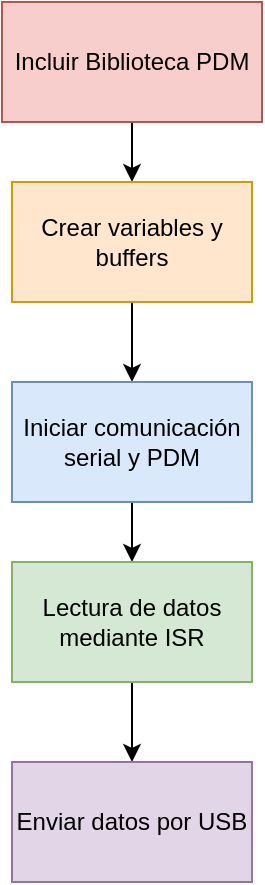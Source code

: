 <mxfile version="22.0.2" type="device" pages="2">
  <diagram name="Diagrama1" id="ZGacUDwTPWCcH7QmUrja">
    <mxGraphModel dx="1034" dy="612" grid="1" gridSize="10" guides="1" tooltips="1" connect="1" arrows="1" fold="1" page="1" pageScale="1" pageWidth="827" pageHeight="1169" math="0" shadow="0">
      <root>
        <mxCell id="0" />
        <mxCell id="1" parent="0" />
        <mxCell id="cPry1aEU6FZ5ElTkHZyO-3" value="" style="edgeStyle=orthogonalEdgeStyle;rounded=0;orthogonalLoop=1;jettySize=auto;html=1;" edge="1" parent="1" source="cPry1aEU6FZ5ElTkHZyO-1" target="cPry1aEU6FZ5ElTkHZyO-2">
          <mxGeometry relative="1" as="geometry" />
        </mxCell>
        <mxCell id="cPry1aEU6FZ5ElTkHZyO-1" value="Incluir Biblioteca PDM" style="rounded=0;whiteSpace=wrap;html=1;fillColor=#f8cecc;strokeColor=#b85450;" vertex="1" parent="1">
          <mxGeometry x="340" y="30" width="130" height="60" as="geometry" />
        </mxCell>
        <mxCell id="cPry1aEU6FZ5ElTkHZyO-5" value="" style="edgeStyle=orthogonalEdgeStyle;rounded=0;orthogonalLoop=1;jettySize=auto;html=1;" edge="1" parent="1" source="cPry1aEU6FZ5ElTkHZyO-2" target="cPry1aEU6FZ5ElTkHZyO-4">
          <mxGeometry relative="1" as="geometry" />
        </mxCell>
        <mxCell id="cPry1aEU6FZ5ElTkHZyO-2" value="Crear variables y buffers" style="rounded=0;whiteSpace=wrap;html=1;fillColor=#ffe6cc;strokeColor=#d79b00;" vertex="1" parent="1">
          <mxGeometry x="345" y="120" width="120" height="60" as="geometry" />
        </mxCell>
        <mxCell id="cPry1aEU6FZ5ElTkHZyO-7" value="" style="edgeStyle=orthogonalEdgeStyle;rounded=0;orthogonalLoop=1;jettySize=auto;html=1;" edge="1" parent="1" source="cPry1aEU6FZ5ElTkHZyO-4" target="cPry1aEU6FZ5ElTkHZyO-6">
          <mxGeometry relative="1" as="geometry" />
        </mxCell>
        <mxCell id="cPry1aEU6FZ5ElTkHZyO-4" value="Iniciar comunicación serial y PDM" style="rounded=0;whiteSpace=wrap;html=1;fillColor=#dae8fc;strokeColor=#6c8ebf;" vertex="1" parent="1">
          <mxGeometry x="345" y="220" width="120" height="60" as="geometry" />
        </mxCell>
        <mxCell id="cPry1aEU6FZ5ElTkHZyO-9" value="" style="edgeStyle=orthogonalEdgeStyle;rounded=0;orthogonalLoop=1;jettySize=auto;html=1;" edge="1" parent="1" source="cPry1aEU6FZ5ElTkHZyO-6" target="cPry1aEU6FZ5ElTkHZyO-8">
          <mxGeometry relative="1" as="geometry" />
        </mxCell>
        <mxCell id="cPry1aEU6FZ5ElTkHZyO-6" value="Lectura de datos mediante ISR" style="rounded=0;whiteSpace=wrap;html=1;fillColor=#d5e8d4;strokeColor=#82b366;" vertex="1" parent="1">
          <mxGeometry x="345" y="310" width="120" height="60" as="geometry" />
        </mxCell>
        <mxCell id="cPry1aEU6FZ5ElTkHZyO-8" value="Enviar datos por USB" style="rounded=0;whiteSpace=wrap;html=1;fillColor=#e1d5e7;strokeColor=#9673a6;" vertex="1" parent="1">
          <mxGeometry x="345" y="410" width="120" height="60" as="geometry" />
        </mxCell>
      </root>
    </mxGraphModel>
  </diagram>
  <diagram id="AJSjojwjHWwHsYXBmAJl" name="Diagrama2">
    <mxGraphModel dx="954" dy="664" grid="1" gridSize="10" guides="1" tooltips="1" connect="1" arrows="1" fold="1" page="1" pageScale="1" pageWidth="827" pageHeight="1169" math="0" shadow="0">
      <root>
        <mxCell id="0" />
        <mxCell id="1" parent="0" />
        <mxCell id="qzUO7Ohw0IWl8h4MbPmP-9" value="" style="edgeStyle=orthogonalEdgeStyle;rounded=0;orthogonalLoop=1;jettySize=auto;html=1;" edge="1" parent="1" source="qzUO7Ohw0IWl8h4MbPmP-1" target="qzUO7Ohw0IWl8h4MbPmP-2">
          <mxGeometry relative="1" as="geometry" />
        </mxCell>
        <mxCell id="qzUO7Ohw0IWl8h4MbPmP-1" value="Incluir bibliotecas necesarias" style="rounded=0;whiteSpace=wrap;html=1;fillColor=#f8cecc;strokeColor=#b85450;" vertex="1" parent="1">
          <mxGeometry x="400" y="60" width="120" height="60" as="geometry" />
        </mxCell>
        <mxCell id="qzUO7Ohw0IWl8h4MbPmP-4" value="" style="edgeStyle=orthogonalEdgeStyle;rounded=0;orthogonalLoop=1;jettySize=auto;html=1;" edge="1" parent="1" source="qzUO7Ohw0IWl8h4MbPmP-2" target="qzUO7Ohw0IWl8h4MbPmP-3">
          <mxGeometry relative="1" as="geometry" />
        </mxCell>
        <mxCell id="qzUO7Ohw0IWl8h4MbPmP-2" value="Definir tiempo de grabación en segundos" style="rounded=0;whiteSpace=wrap;html=1;fillColor=#dae8fc;strokeColor=#6c8ebf;" vertex="1" parent="1">
          <mxGeometry x="400" y="160" width="120" height="60" as="geometry" />
        </mxCell>
        <mxCell id="qzUO7Ohw0IWl8h4MbPmP-6" value="" style="edgeStyle=orthogonalEdgeStyle;rounded=0;orthogonalLoop=1;jettySize=auto;html=1;" edge="1" parent="1" source="qzUO7Ohw0IWl8h4MbPmP-3" target="qzUO7Ohw0IWl8h4MbPmP-5">
          <mxGeometry relative="1" as="geometry" />
        </mxCell>
        <mxCell id="qzUO7Ohw0IWl8h4MbPmP-3" value="Abrir comunicación serial" style="rounded=0;whiteSpace=wrap;html=1;fillColor=#d5e8d4;strokeColor=#82b366;" vertex="1" parent="1">
          <mxGeometry x="400" y="260" width="120" height="60" as="geometry" />
        </mxCell>
        <mxCell id="qzUO7Ohw0IWl8h4MbPmP-8" value="" style="edgeStyle=orthogonalEdgeStyle;rounded=0;orthogonalLoop=1;jettySize=auto;html=1;" edge="1" parent="1" source="qzUO7Ohw0IWl8h4MbPmP-5" target="qzUO7Ohw0IWl8h4MbPmP-7">
          <mxGeometry relative="1" as="geometry" />
        </mxCell>
        <mxCell id="qzUO7Ohw0IWl8h4MbPmP-5" value="Lectura de los bytes" style="rounded=0;whiteSpace=wrap;html=1;fillColor=#e1d5e7;strokeColor=#9673a6;" vertex="1" parent="1">
          <mxGeometry x="400" y="360" width="120" height="60" as="geometry" />
        </mxCell>
        <mxCell id="qzUO7Ohw0IWl8h4MbPmP-7" value="Guardar audio en formato .wav" style="rounded=0;whiteSpace=wrap;html=1;fillColor=#b0e3e6;strokeColor=#0e8088;" vertex="1" parent="1">
          <mxGeometry x="400" y="450" width="120" height="60" as="geometry" />
        </mxCell>
      </root>
    </mxGraphModel>
  </diagram>
</mxfile>
